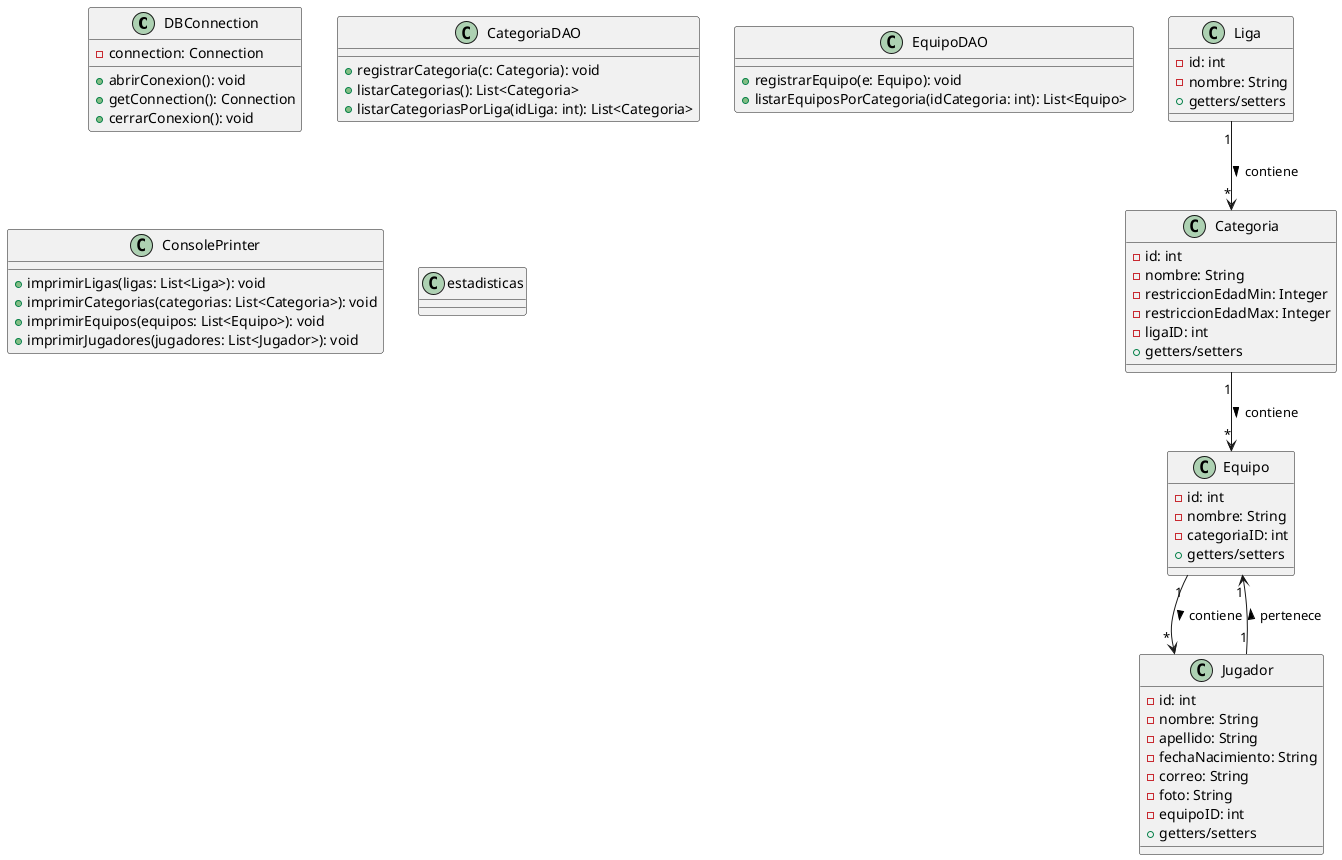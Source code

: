 @startuml

class DBConnection {
    - connection: Connection
    + abrirConexion(): void
    + getConnection(): Connection
    + cerrarConexion(): void
}

class Liga {
    - id: int
    - nombre: String
    + getters/setters
}

class Categoria {
    - id: int
    - nombre: String
    - restriccionEdadMin: Integer
    - restriccionEdadMax: Integer
    - ligaID: int
    + getters/setters
}

class CategoriaDAO {
    + registrarCategoria(c: Categoria): void
    + listarCategorias(): List<Categoria>
    + listarCategoriasPorLiga(idLiga: int): List<Categoria>
}

class Equipo {
    - id: int
    - nombre: String
    - categoriaID: int
    + getters/setters
}

class EquipoDAO {
    + registrarEquipo(e: Equipo): void
    + listarEquiposPorCategoria(idCategoria: int): List<Equipo>
}

class Jugador {
    - id: int
    - nombre: String
    - apellido: String
    - fechaNacimiento: String
    - correo: String
    - foto: String
    - equipoID: int
    + getters/setters
}

class ConsolePrinter {
    + imprimirLigas(ligas: List<Liga>): void
    + imprimirCategorias(categorias: List<Categoria>): void
    + imprimirEquipos(equipos: List<Equipo>): void
    + imprimirJugadores(jugadores: List<Jugador>): void
}

class estadisticas {

}
' Relaciones
Liga "1" --> "*" Categoria : contiene >
Categoria "1" --> "*" Equipo : contiene >
Equipo "1" --> "*" Jugador : contiene >
Jugador "1" --> "1" Equipo : pertenece >

@enduml
